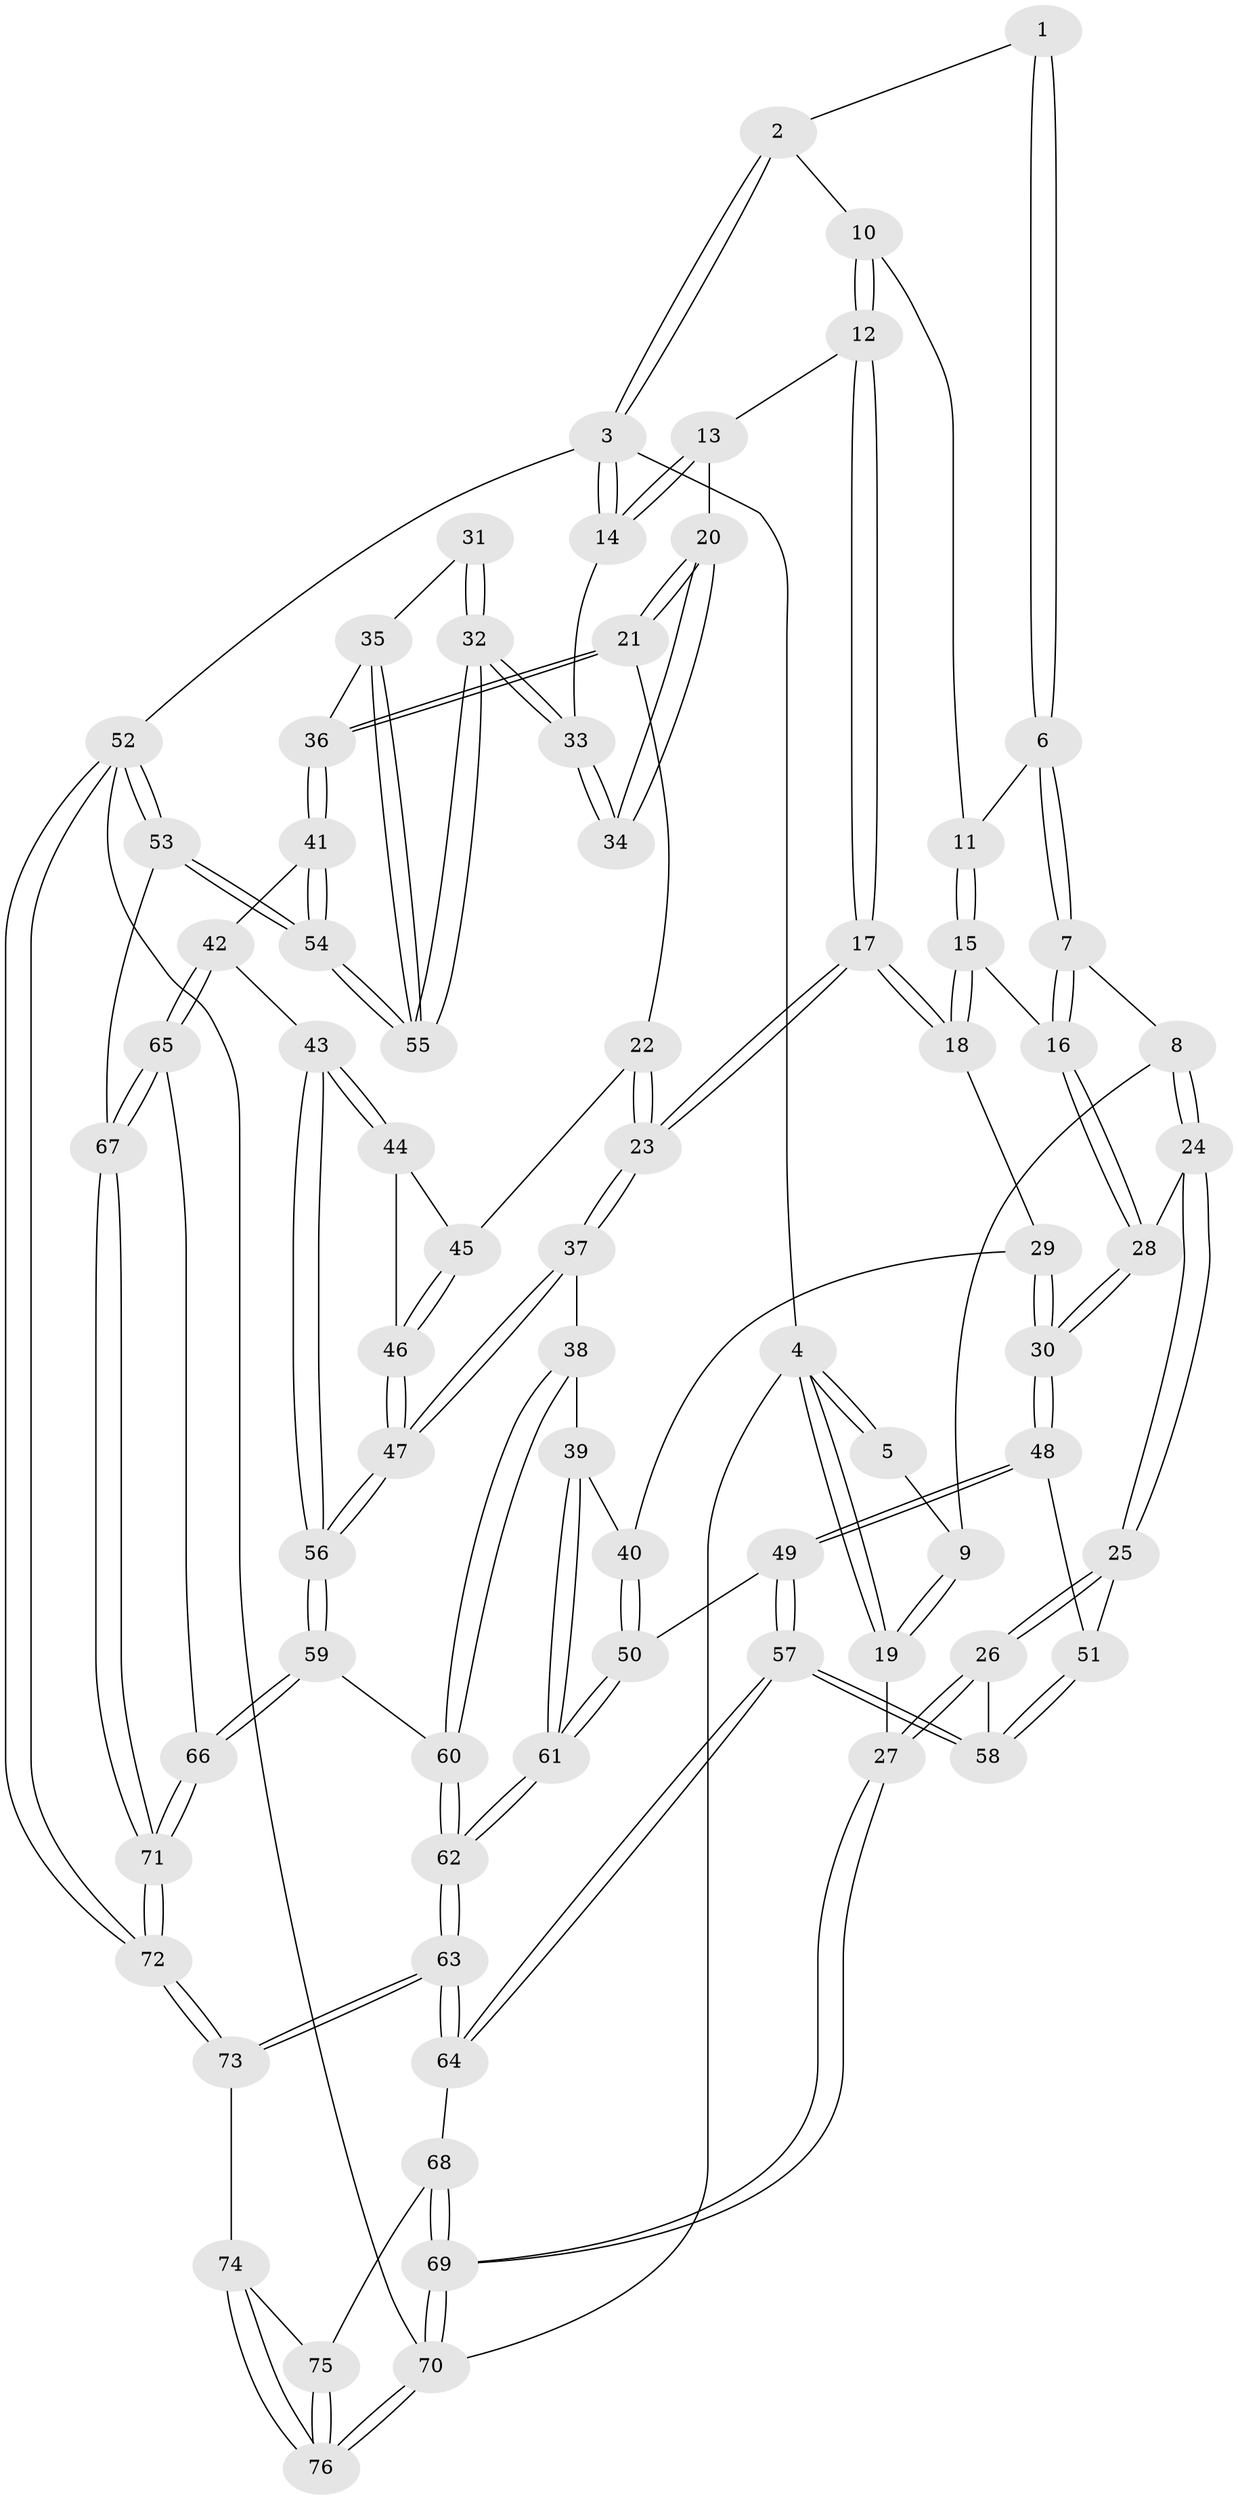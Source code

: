// Generated by graph-tools (version 1.1) at 2025/11/02/27/25 16:11:56]
// undirected, 76 vertices, 187 edges
graph export_dot {
graph [start="1"]
  node [color=gray90,style=filled];
  1 [pos="+0.2653589894886753+0"];
  2 [pos="+0.6504506049543214+0"];
  3 [pos="+1+0"];
  4 [pos="+0+0"];
  5 [pos="+0.19139284362658512+0"];
  6 [pos="+0.33388082074299696+0.07676902394781483"];
  7 [pos="+0.3227803635691606+0.19494538329812067"];
  8 [pos="+0.1430432345222986+0.2248291114687392"];
  9 [pos="+0.11852862470816232+0.1854211558846016"];
  10 [pos="+0.6564663649630428+0.07185319525743979"];
  11 [pos="+0.5793389971910606+0.13235988158598394"];
  12 [pos="+0.7436533009030339+0.1695844479312352"];
  13 [pos="+0.7660914091610617+0.18142503909771548"];
  14 [pos="+1+0.06355081236139926"];
  15 [pos="+0.4933543590660908+0.2547168228123272"];
  16 [pos="+0.3503355305709547+0.22931543208164623"];
  17 [pos="+0.5968537260108255+0.39824120403525476"];
  18 [pos="+0.5270667650235064+0.3454167584435097"];
  19 [pos="+0+0.09573338419957883"];
  20 [pos="+0.8094379321960001+0.3098361696909657"];
  21 [pos="+0.7964204804235282+0.3549025931200541"];
  22 [pos="+0.6861395268851002+0.4105072656157358"];
  23 [pos="+0.5992399551887442+0.40260936000181746"];
  24 [pos="+0.1191788046868756+0.32135715986053015"];
  25 [pos="+0+0.4580052199074814"];
  26 [pos="+0+0.462101367341566"];
  27 [pos="+0+0.5006985510800027"];
  28 [pos="+0.3031391181408037+0.40655612967903704"];
  29 [pos="+0.45897082621635754+0.38679199469463055"];
  30 [pos="+0.30832287173244977+0.4195789726079135"];
  31 [pos="+0.9188878319545012+0.3637949932601683"];
  32 [pos="+1+0.39408547415234196"];
  33 [pos="+1+0.09028380107335633"];
  34 [pos="+0.8801474379064101+0.3171334446265071"];
  35 [pos="+0.8743573139289698+0.4548124676335757"];
  36 [pos="+0.8579500525449981+0.46158314379675724"];
  37 [pos="+0.5867545989942444+0.46281849238001965"];
  38 [pos="+0.5355064853662694+0.5143672543077014"];
  39 [pos="+0.5269456944631002+0.5201284874921217"];
  40 [pos="+0.4485408269657462+0.4778144167901778"];
  41 [pos="+0.8543619312926923+0.4715747920630418"];
  42 [pos="+0.830404530650711+0.5229177676111346"];
  43 [pos="+0.8138392898754632+0.527677369146849"];
  44 [pos="+0.7415416608420571+0.47374586779919625"];
  45 [pos="+0.712913608551902+0.44594725068807833"];
  46 [pos="+0.6975548944037997+0.5276361632946258"];
  47 [pos="+0.6774257401396475+0.5784502349632631"];
  48 [pos="+0.3053558508485273+0.4617397125371629"];
  49 [pos="+0.3149448365048391+0.4962643461629473"];
  50 [pos="+0.32965755886623727+0.5015569611422406"];
  51 [pos="+0.1453198381978939+0.47695723654952166"];
  52 [pos="+1+1"];
  53 [pos="+1+0.6833501930861692"];
  54 [pos="+1+0.6577663169781304"];
  55 [pos="+1+0.42723900366439777"];
  56 [pos="+0.7033349482616198+0.6263920048258012"];
  57 [pos="+0.2603159596933483+0.6040298125349296"];
  58 [pos="+0.24218283221993422+0.5926817457394618"];
  59 [pos="+0.6895933235062718+0.6911025482874334"];
  60 [pos="+0.6575583416249204+0.69785864144226"];
  61 [pos="+0.47101249030399855+0.6060154269767838"];
  62 [pos="+0.48003347919361355+0.7590156331697842"];
  63 [pos="+0.4623759683874164+0.7805501743892704"];
  64 [pos="+0.2473382468195224+0.7243682884690292"];
  65 [pos="+0.918807566042226+0.6149266235477118"];
  66 [pos="+0.7537510027250298+0.7429778626792338"];
  67 [pos="+1+0.686643044606006"];
  68 [pos="+0.189070145272695+0.7526260969966585"];
  69 [pos="+0+0.6693263875981276"];
  70 [pos="+0+1"];
  71 [pos="+0.8267713802486123+0.8781525205639408"];
  72 [pos="+0.7507287704696793+1"];
  73 [pos="+0.5097457623520597+1"];
  74 [pos="+0.4031344622309078+1"];
  75 [pos="+0.1890852817012592+0.8337778474795403"];
  76 [pos="+0+1"];
  1 -- 2;
  1 -- 6;
  1 -- 6;
  2 -- 3;
  2 -- 3;
  2 -- 10;
  3 -- 4;
  3 -- 14;
  3 -- 14;
  3 -- 52;
  4 -- 5;
  4 -- 5;
  4 -- 19;
  4 -- 19;
  4 -- 70;
  5 -- 9;
  6 -- 7;
  6 -- 7;
  6 -- 11;
  7 -- 8;
  7 -- 16;
  7 -- 16;
  8 -- 9;
  8 -- 24;
  8 -- 24;
  9 -- 19;
  9 -- 19;
  10 -- 11;
  10 -- 12;
  10 -- 12;
  11 -- 15;
  11 -- 15;
  12 -- 13;
  12 -- 17;
  12 -- 17;
  13 -- 14;
  13 -- 14;
  13 -- 20;
  14 -- 33;
  15 -- 16;
  15 -- 18;
  15 -- 18;
  16 -- 28;
  16 -- 28;
  17 -- 18;
  17 -- 18;
  17 -- 23;
  17 -- 23;
  18 -- 29;
  19 -- 27;
  20 -- 21;
  20 -- 21;
  20 -- 34;
  20 -- 34;
  21 -- 22;
  21 -- 36;
  21 -- 36;
  22 -- 23;
  22 -- 23;
  22 -- 45;
  23 -- 37;
  23 -- 37;
  24 -- 25;
  24 -- 25;
  24 -- 28;
  25 -- 26;
  25 -- 26;
  25 -- 51;
  26 -- 27;
  26 -- 27;
  26 -- 58;
  27 -- 69;
  27 -- 69;
  28 -- 30;
  28 -- 30;
  29 -- 30;
  29 -- 30;
  29 -- 40;
  30 -- 48;
  30 -- 48;
  31 -- 32;
  31 -- 32;
  31 -- 35;
  32 -- 33;
  32 -- 33;
  32 -- 55;
  32 -- 55;
  33 -- 34;
  33 -- 34;
  35 -- 36;
  35 -- 55;
  35 -- 55;
  36 -- 41;
  36 -- 41;
  37 -- 38;
  37 -- 47;
  37 -- 47;
  38 -- 39;
  38 -- 60;
  38 -- 60;
  39 -- 40;
  39 -- 61;
  39 -- 61;
  40 -- 50;
  40 -- 50;
  41 -- 42;
  41 -- 54;
  41 -- 54;
  42 -- 43;
  42 -- 65;
  42 -- 65;
  43 -- 44;
  43 -- 44;
  43 -- 56;
  43 -- 56;
  44 -- 45;
  44 -- 46;
  45 -- 46;
  45 -- 46;
  46 -- 47;
  46 -- 47;
  47 -- 56;
  47 -- 56;
  48 -- 49;
  48 -- 49;
  48 -- 51;
  49 -- 50;
  49 -- 57;
  49 -- 57;
  50 -- 61;
  50 -- 61;
  51 -- 58;
  51 -- 58;
  52 -- 53;
  52 -- 53;
  52 -- 72;
  52 -- 72;
  52 -- 70;
  53 -- 54;
  53 -- 54;
  53 -- 67;
  54 -- 55;
  54 -- 55;
  56 -- 59;
  56 -- 59;
  57 -- 58;
  57 -- 58;
  57 -- 64;
  57 -- 64;
  59 -- 60;
  59 -- 66;
  59 -- 66;
  60 -- 62;
  60 -- 62;
  61 -- 62;
  61 -- 62;
  62 -- 63;
  62 -- 63;
  63 -- 64;
  63 -- 64;
  63 -- 73;
  63 -- 73;
  64 -- 68;
  65 -- 66;
  65 -- 67;
  65 -- 67;
  66 -- 71;
  66 -- 71;
  67 -- 71;
  67 -- 71;
  68 -- 69;
  68 -- 69;
  68 -- 75;
  69 -- 70;
  69 -- 70;
  70 -- 76;
  70 -- 76;
  71 -- 72;
  71 -- 72;
  72 -- 73;
  72 -- 73;
  73 -- 74;
  74 -- 75;
  74 -- 76;
  74 -- 76;
  75 -- 76;
  75 -- 76;
}
